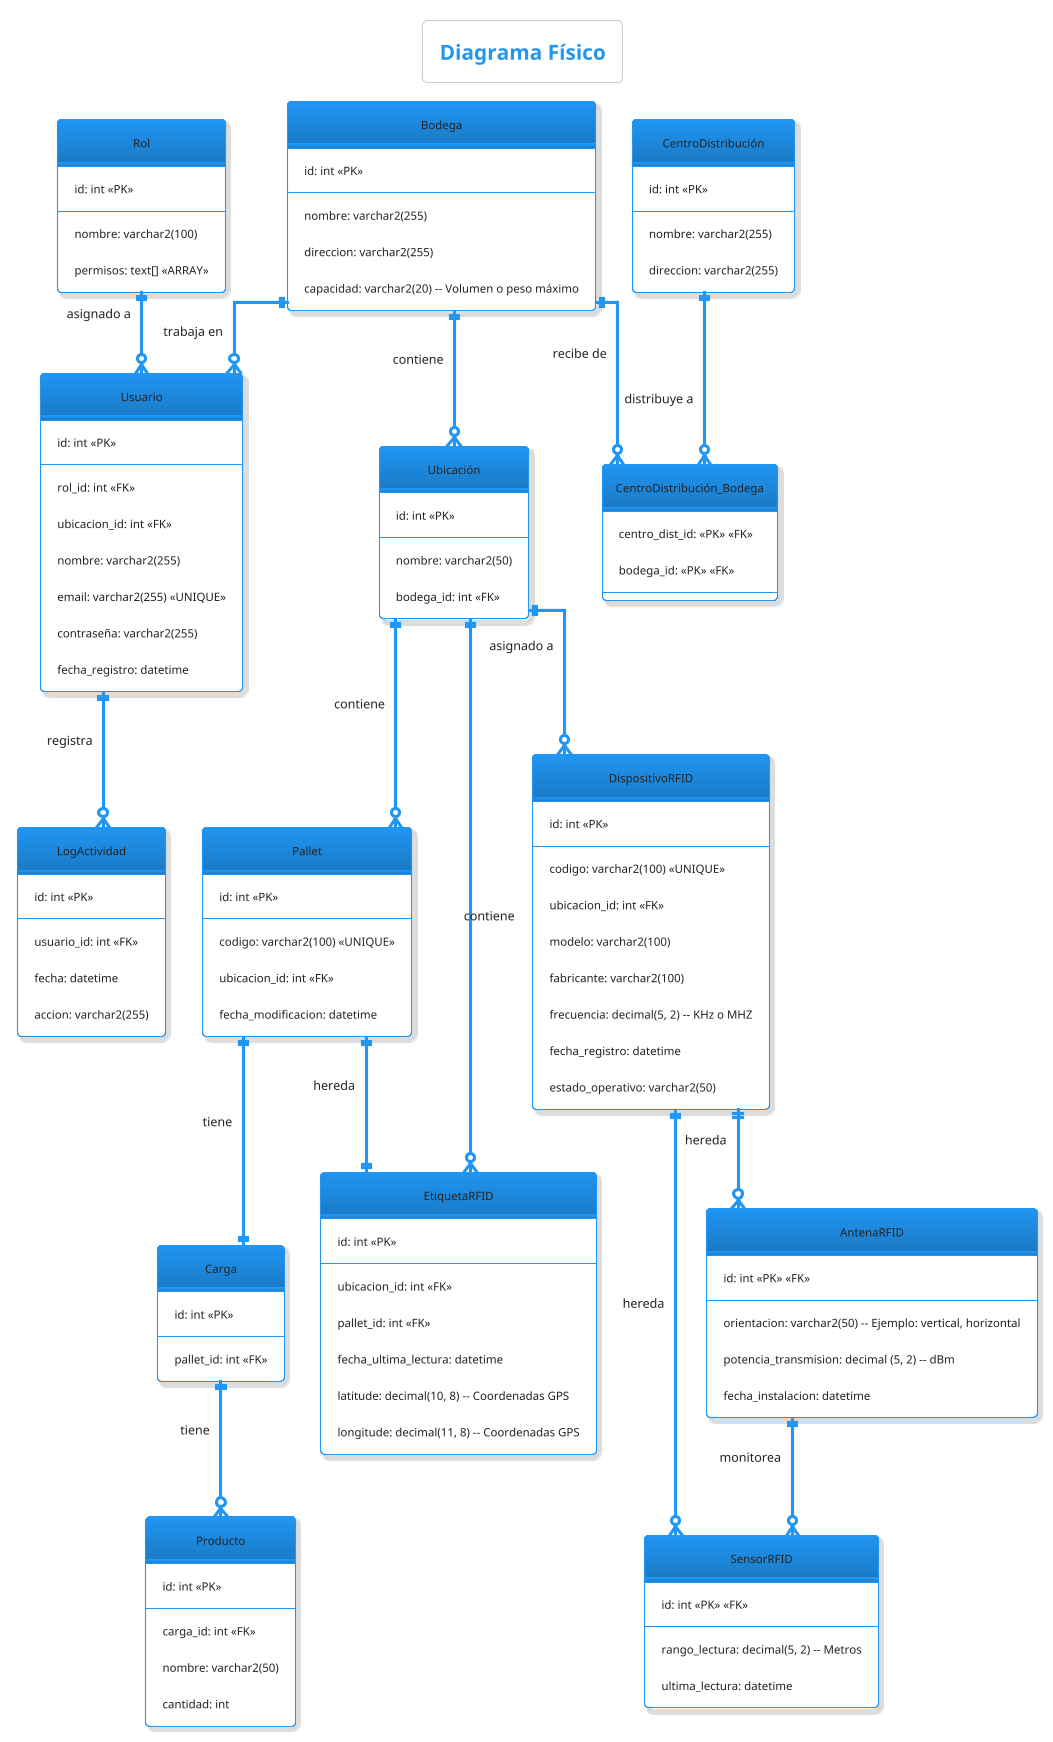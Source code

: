 @startuml Diagrama_Físico
title Diagrama Físico
!theme materia-outline

hide circle
skinparam linetype ortho

entity "Usuario" as usuario {
  id: int <<PK>>
  --
  rol_id: int <<FK>>
  ubicacion_id: int <<FK>>
  nombre: varchar2(255)
  email: varchar2(255) <<UNIQUE>>
  contraseña: varchar2(255)
  fecha_registro: datetime
}

entity "Rol" as rol {
  id: int <<PK>>
  --
  nombre: varchar2(100)
  permisos: text[] <<ARRAY>>
}

entity "LogActividad" as logactividad {
  id: int <<PK>>
  --
  usuario_id: int <<FK>>
  fecha: datetime
  accion: varchar2(255)
}

entity "CentroDistribución" as centro_dist {
  id: int <<PK>>
  --
  nombre: varchar2(255)
  direccion: varchar2(255)
}

entity "CentroDistribución_Bodega" as centro_bodega {
  centro_dist_id: <<PK>> <<FK>>
  bodega_id: <<PK>> <<FK>>
}

entity "Bodega" as bodega {
  id: int <<PK>>
  --
  nombre: varchar2(255)
  direccion: varchar2(255)
  capacidad: varchar2(20) -- Volumen o peso máximo
}

entity "Ubicación" as ubicacion {
  id: int <<PK>>
  --
  nombre: varchar2(50)
  bodega_id: int <<FK>>
}

entity "Pallet" as pallet {
  id: int <<PK>>
  --
  codigo: varchar2(100) <<UNIQUE>>
  ubicacion_id: int <<FK>>
  fecha_modificacion: datetime
}

entity "Carga" as carga {
  id: int <<PK>>
  --
  pallet_id: int <<FK>>
}

entity "Producto" as producto {
  id: int <<PK>>
  --
  carga_id: int <<FK>>
  nombre: varchar2(50)
  cantidad: int
}

entity "EtiquetaRFID" as etiq_rfid {
  id: int <<PK>>
  --
  ubicacion_id: int <<FK>>
  pallet_id: int <<FK>>
  fecha_ultima_lectura: datetime
  latitude: decimal(10, 8) -- Coordenadas GPS
  longitude: decimal(11, 8) -- Coordenadas GPS
}

entity "DispositivoRFID" as dispositivo_rfid {
  id: int <<PK>>
  --
  codigo: varchar2(100) <<UNIQUE>>
  ubicacion_id: int <<FK>>
  modelo: varchar2(100)
  fabricante: varchar2(100)
  frecuencia: decimal(5, 2) -- KHz o MHZ
  fecha_registro: datetime
  estado_operativo: varchar2(50)
}

entity "SensorRFID" as sensor_rfid {
  id: int <<PK>> <<FK>>
  --
  rango_lectura: decimal(5, 2) -- Metros 
  ultima_lectura: datetime
}

entity "AntenaRFID" as antena_rfid {
  id: int <<PK>> <<FK>>
  --
  orientacion: varchar2(50) -- Ejemplo: vertical, horizontal
  potencia_transmision: decimal (5, 2) -- dBm
  fecha_instalacion: datetime
}

rol         ||--o{ usuario: "asignado a"
usuario     ||--o{ logactividad : "registra"
bodega      ||--o{ usuario : "trabaja en"

centro_dist ||-down-o{ centro_bodega : "distribuye a"
bodega      ||--o{ centro_bodega : "recibe de"
bodega      ||--o{ ubicacion : "contiene"
ubicacion   ||--o{ pallet : "contiene"
ubicacion   ||--o{ etiq_rfid : "contiene"

ubicacion   ||--o{ dispositivo_rfid : "asignado a"
dispositivo_rfid ||--o{ sensor_rfid : "hereda"
dispositivo_rfid ||--o{ antena_rfid : "hereda"

antena_rfid ||--o{ sensor_rfid : "monitorea"

pallet      ||--|| etiq_rfid : "hereda"
pallet      ||--|| carga : "tiene"
carga       ||--o{ producto : "tiene"
@enduml